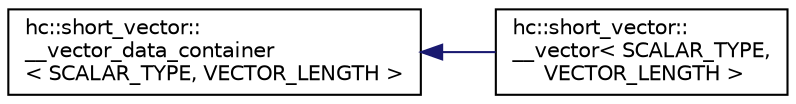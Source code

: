 digraph "Graphical Class Hierarchy"
{
  edge [fontname="Helvetica",fontsize="10",labelfontname="Helvetica",labelfontsize="10"];
  node [fontname="Helvetica",fontsize="10",shape=record];
  rankdir="LR";
  Node1 [label="hc::short_vector::\l__vector_data_container\l\< SCALAR_TYPE, VECTOR_LENGTH \>",height=0.2,width=0.4,color="black", fillcolor="white", style="filled",URL="$classhc_1_1short__vector_1_1____vector__data__container.html"];
  Node1 -> Node2 [dir="back",color="midnightblue",fontsize="10",style="solid",fontname="Helvetica"];
  Node2 [label="hc::short_vector::\l__vector\< SCALAR_TYPE,\l VECTOR_LENGTH \>",height=0.2,width=0.4,color="black", fillcolor="white", style="filled",URL="$classhc_1_1short__vector_1_1____vector.html"];
}
